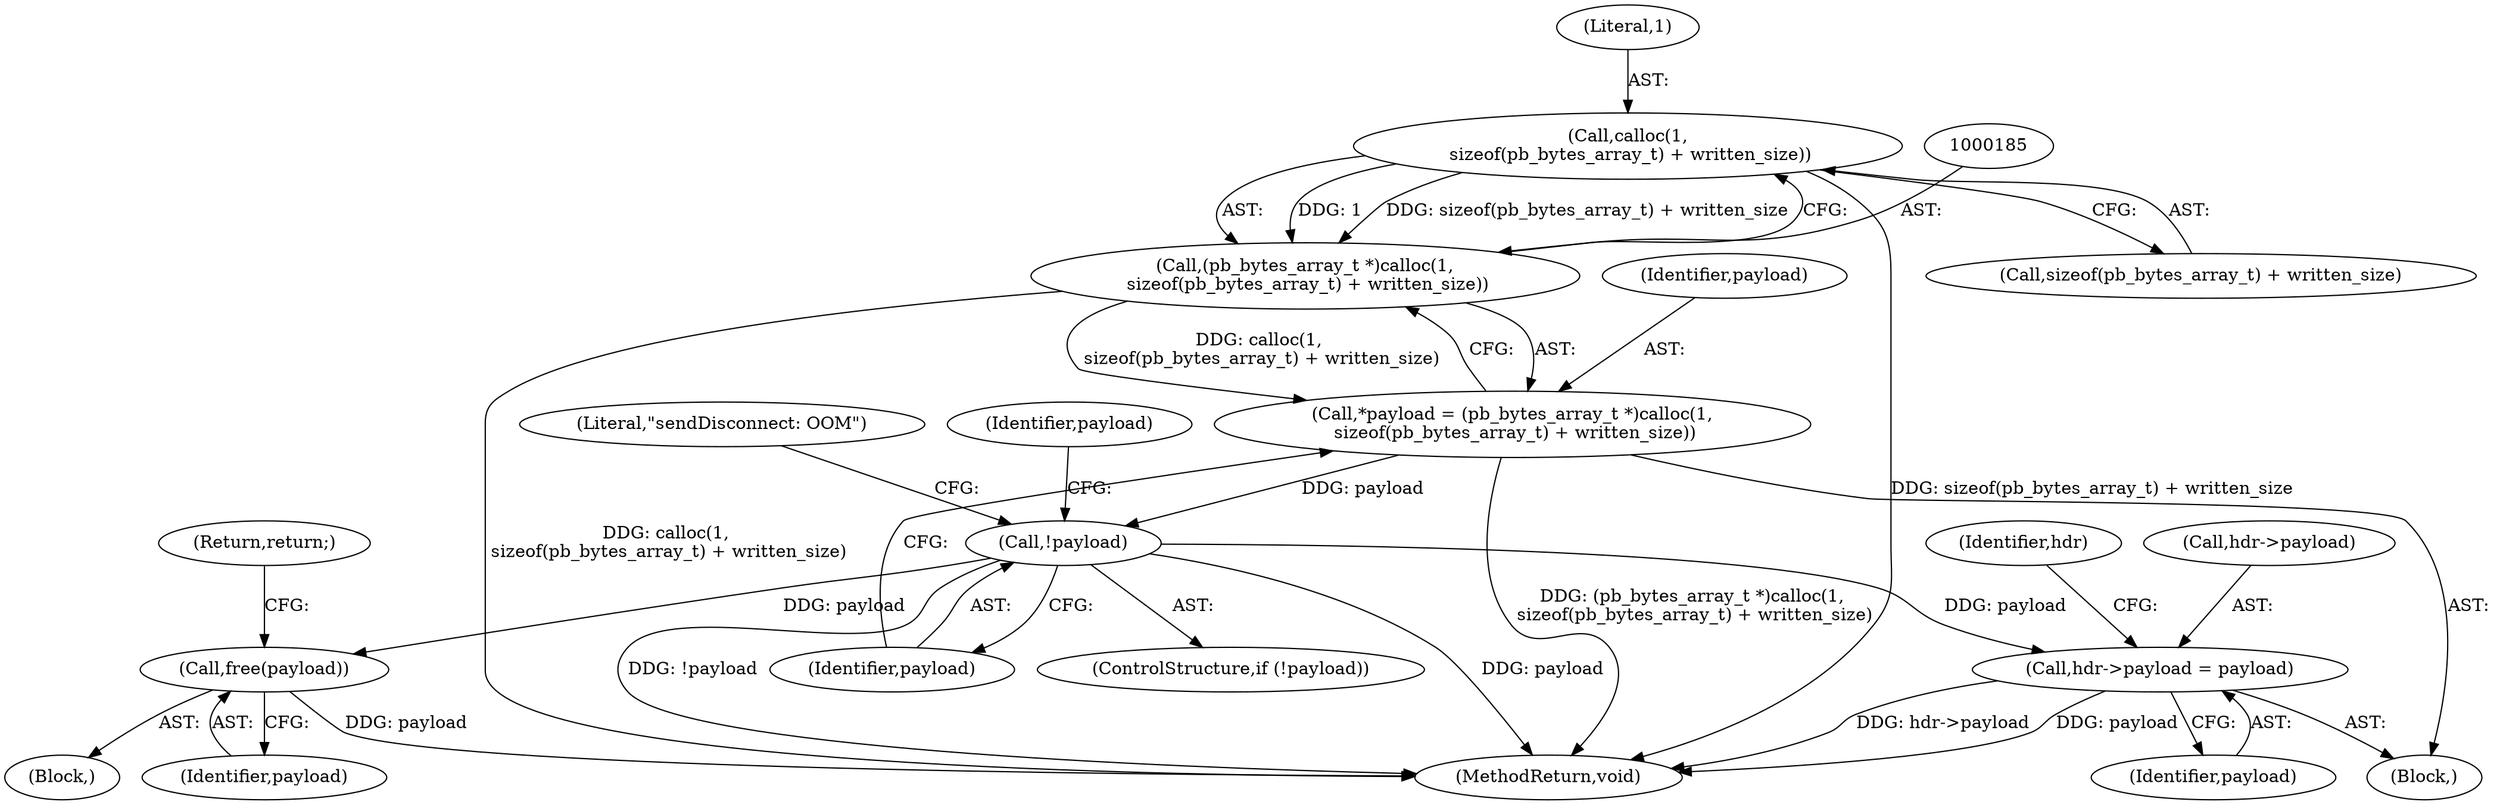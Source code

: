 digraph "0_Android_95610818918f6f11fe7d23aca1380e6c0fac2af0@API" {
"1000186" [label="(Call,calloc(1,\n sizeof(pb_bytes_array_t) + written_size))"];
"1000184" [label="(Call,(pb_bytes_array_t *)calloc(1,\n sizeof(pb_bytes_array_t) + written_size))"];
"1000182" [label="(Call,*payload = (pb_bytes_array_t *)calloc(1,\n sizeof(pb_bytes_array_t) + written_size))"];
"1000193" [label="(Call,!payload)"];
"1000224" [label="(Call,free(payload))"];
"1000227" [label="(Call,hdr->payload = payload)"];
"1000226" [label="(Return,return;)"];
"1000184" [label="(Call,(pb_bytes_array_t *)calloc(1,\n sizeof(pb_bytes_array_t) + written_size))"];
"1000182" [label="(Call,*payload = (pb_bytes_array_t *)calloc(1,\n sizeof(pb_bytes_array_t) + written_size))"];
"1000221" [label="(Block,)"];
"1000197" [label="(Literal,\"sendDisconnect: OOM\")"];
"1000180" [label="(Block,)"];
"1000194" [label="(Identifier,payload)"];
"1000225" [label="(Identifier,payload)"];
"1000255" [label="(MethodReturn,void)"];
"1000193" [label="(Call,!payload)"];
"1000186" [label="(Call,calloc(1,\n sizeof(pb_bytes_array_t) + written_size))"];
"1000187" [label="(Literal,1)"];
"1000227" [label="(Call,hdr->payload = payload)"];
"1000224" [label="(Call,free(payload))"];
"1000231" [label="(Identifier,payload)"];
"1000192" [label="(ControlStructure,if (!payload))"];
"1000183" [label="(Identifier,payload)"];
"1000228" [label="(Call,hdr->payload)"];
"1000201" [label="(Identifier,payload)"];
"1000234" [label="(Identifier,hdr)"];
"1000188" [label="(Call,sizeof(pb_bytes_array_t) + written_size)"];
"1000186" -> "1000184"  [label="AST: "];
"1000186" -> "1000188"  [label="CFG: "];
"1000187" -> "1000186"  [label="AST: "];
"1000188" -> "1000186"  [label="AST: "];
"1000184" -> "1000186"  [label="CFG: "];
"1000186" -> "1000255"  [label="DDG: sizeof(pb_bytes_array_t) + written_size"];
"1000186" -> "1000184"  [label="DDG: 1"];
"1000186" -> "1000184"  [label="DDG: sizeof(pb_bytes_array_t) + written_size"];
"1000184" -> "1000182"  [label="AST: "];
"1000185" -> "1000184"  [label="AST: "];
"1000182" -> "1000184"  [label="CFG: "];
"1000184" -> "1000255"  [label="DDG: calloc(1,\n sizeof(pb_bytes_array_t) + written_size)"];
"1000184" -> "1000182"  [label="DDG: calloc(1,\n sizeof(pb_bytes_array_t) + written_size)"];
"1000182" -> "1000180"  [label="AST: "];
"1000183" -> "1000182"  [label="AST: "];
"1000194" -> "1000182"  [label="CFG: "];
"1000182" -> "1000255"  [label="DDG: (pb_bytes_array_t *)calloc(1,\n sizeof(pb_bytes_array_t) + written_size)"];
"1000182" -> "1000193"  [label="DDG: payload"];
"1000193" -> "1000192"  [label="AST: "];
"1000193" -> "1000194"  [label="CFG: "];
"1000194" -> "1000193"  [label="AST: "];
"1000197" -> "1000193"  [label="CFG: "];
"1000201" -> "1000193"  [label="CFG: "];
"1000193" -> "1000255"  [label="DDG: payload"];
"1000193" -> "1000255"  [label="DDG: !payload"];
"1000193" -> "1000224"  [label="DDG: payload"];
"1000193" -> "1000227"  [label="DDG: payload"];
"1000224" -> "1000221"  [label="AST: "];
"1000224" -> "1000225"  [label="CFG: "];
"1000225" -> "1000224"  [label="AST: "];
"1000226" -> "1000224"  [label="CFG: "];
"1000224" -> "1000255"  [label="DDG: payload"];
"1000227" -> "1000180"  [label="AST: "];
"1000227" -> "1000231"  [label="CFG: "];
"1000228" -> "1000227"  [label="AST: "];
"1000231" -> "1000227"  [label="AST: "];
"1000234" -> "1000227"  [label="CFG: "];
"1000227" -> "1000255"  [label="DDG: hdr->payload"];
"1000227" -> "1000255"  [label="DDG: payload"];
}
